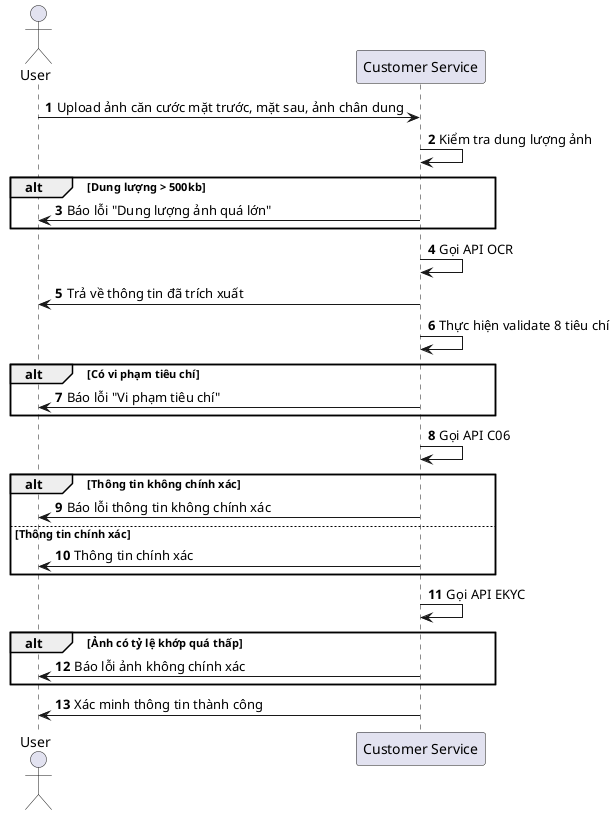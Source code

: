 @startuml
autonumber

actor User
participant "Customer Service" as CS

User -> CS: Upload ảnh căn cước mặt trước, mặt sau, ảnh chân dung
CS -> CS: Kiểm tra dung lượng ảnh
alt Dung lượng > 500kb
    CS -> User: Báo lỗi "Dung lượng ảnh quá lớn"
end

CS -> CS: Gọi API OCR
CS -> User: Trả về thông tin đã trích xuất

CS -> CS: Thực hiện validate 8 tiêu chí
alt Có vi phạm tiêu chí
    CS -> User: Báo lỗi "Vi phạm tiêu chí"
end

CS -> CS: Gọi API C06

alt Thông tin không chính xác
    CS -> User: Báo lỗi thông tin không chính xác
else Thông tin chính xác
    CS -> User: Thông tin chính xác
end

CS -> CS: Gọi API EKYC
alt Ảnh có tỷ lệ khớp quá thấp
    CS -> User: Báo lỗi ảnh không chính xác
end
CS -> User: Xác minh thông tin thành công

@enduml
